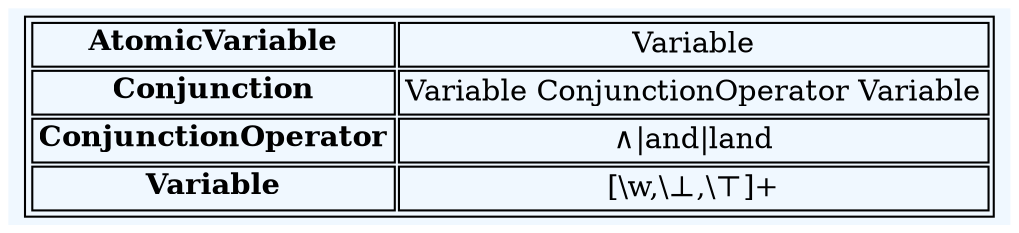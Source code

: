
    digraph textX {
    fontname = "Bitstream Vera Sans"
    fontsize = 8
    node[
        shape=record,
        style=filled,
        fillcolor=aliceblue
    ]
    nodesep = 0.3
    edge[dir=black,arrowtail=empty]




match_rules [ shape=plaintext, label=< <table>
	<tr>
		<td><b>AtomicVariable</b></td><td>Variable</td>
	</tr>
	<tr>
		<td><b>Conjunction</b></td><td>Variable ConjunctionOperator Variable</td>
	</tr>
	<tr>
		<td><b>ConjunctionOperator</b></td><td>∧|and|land</td>
	</tr>
	<tr>
		<td><b>Variable</b></td><td>[\w,\⊥,\⊤]+</td>
	</tr>
</table> >]


}
